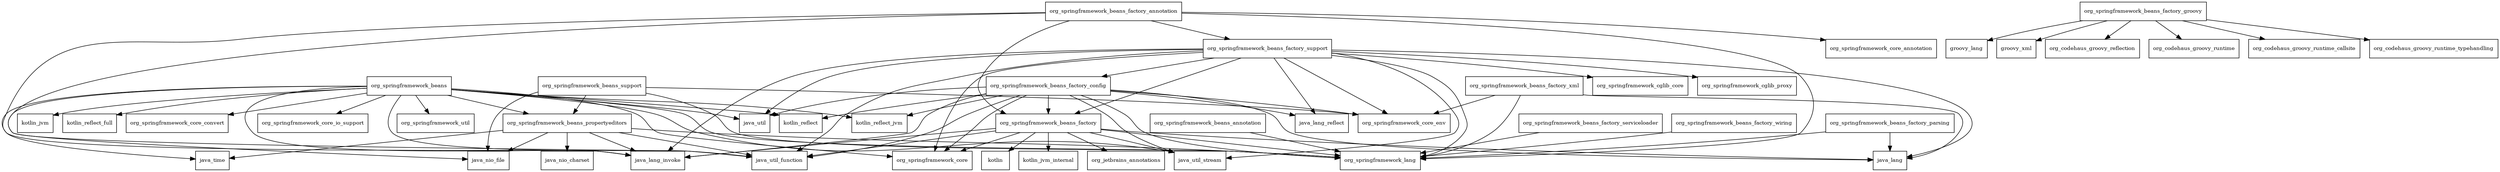 digraph spring_beans_5_1_0_RELEASE_package_dependencies {
  node [shape = box, fontsize=10.0];
  org_springframework_beans -> java_lang_invoke;
  org_springframework_beans -> java_nio_file;
  org_springframework_beans -> java_time;
  org_springframework_beans -> java_util;
  org_springframework_beans -> java_util_function;
  org_springframework_beans -> java_util_stream;
  org_springframework_beans -> kotlin_jvm;
  org_springframework_beans -> kotlin_reflect;
  org_springframework_beans -> kotlin_reflect_full;
  org_springframework_beans -> kotlin_reflect_jvm;
  org_springframework_beans -> org_springframework_beans_propertyeditors;
  org_springframework_beans -> org_springframework_core;
  org_springframework_beans -> org_springframework_core_convert;
  org_springframework_beans -> org_springframework_core_io_support;
  org_springframework_beans -> org_springframework_lang;
  org_springframework_beans -> org_springframework_util;
  org_springframework_beans_annotation -> org_springframework_lang;
  org_springframework_beans_factory -> java_lang;
  org_springframework_beans_factory -> java_lang_invoke;
  org_springframework_beans_factory -> java_util_function;
  org_springframework_beans_factory -> java_util_stream;
  org_springframework_beans_factory -> kotlin;
  org_springframework_beans_factory -> kotlin_jvm_internal;
  org_springframework_beans_factory -> org_jetbrains_annotations;
  org_springframework_beans_factory -> org_springframework_core;
  org_springframework_beans_factory -> org_springframework_lang;
  org_springframework_beans_factory_annotation -> java_lang_invoke;
  org_springframework_beans_factory_annotation -> java_util_function;
  org_springframework_beans_factory_annotation -> org_springframework_beans_factory;
  org_springframework_beans_factory_annotation -> org_springframework_beans_factory_support;
  org_springframework_beans_factory_annotation -> org_springframework_core_annotation;
  org_springframework_beans_factory_annotation -> org_springframework_lang;
  org_springframework_beans_factory_config -> java_lang;
  org_springframework_beans_factory_config -> java_lang_invoke;
  org_springframework_beans_factory_config -> java_lang_reflect;
  org_springframework_beans_factory_config -> java_util;
  org_springframework_beans_factory_config -> java_util_function;
  org_springframework_beans_factory_config -> java_util_stream;
  org_springframework_beans_factory_config -> kotlin_reflect;
  org_springframework_beans_factory_config -> kotlin_reflect_jvm;
  org_springframework_beans_factory_config -> org_springframework_beans_factory;
  org_springframework_beans_factory_config -> org_springframework_core;
  org_springframework_beans_factory_config -> org_springframework_core_env;
  org_springframework_beans_factory_config -> org_springframework_lang;
  org_springframework_beans_factory_groovy -> groovy_lang;
  org_springframework_beans_factory_groovy -> groovy_xml;
  org_springframework_beans_factory_groovy -> org_codehaus_groovy_reflection;
  org_springframework_beans_factory_groovy -> org_codehaus_groovy_runtime;
  org_springframework_beans_factory_groovy -> org_codehaus_groovy_runtime_callsite;
  org_springframework_beans_factory_groovy -> org_codehaus_groovy_runtime_typehandling;
  org_springframework_beans_factory_parsing -> java_lang;
  org_springframework_beans_factory_parsing -> org_springframework_lang;
  org_springframework_beans_factory_serviceloader -> org_springframework_lang;
  org_springframework_beans_factory_support -> java_lang;
  org_springframework_beans_factory_support -> java_lang_invoke;
  org_springframework_beans_factory_support -> java_lang_reflect;
  org_springframework_beans_factory_support -> java_util;
  org_springframework_beans_factory_support -> java_util_function;
  org_springframework_beans_factory_support -> java_util_stream;
  org_springframework_beans_factory_support -> org_springframework_beans_factory;
  org_springframework_beans_factory_support -> org_springframework_beans_factory_config;
  org_springframework_beans_factory_support -> org_springframework_cglib_core;
  org_springframework_beans_factory_support -> org_springframework_cglib_proxy;
  org_springframework_beans_factory_support -> org_springframework_core;
  org_springframework_beans_factory_support -> org_springframework_core_env;
  org_springframework_beans_factory_support -> org_springframework_lang;
  org_springframework_beans_factory_wiring -> org_springframework_lang;
  org_springframework_beans_factory_xml -> java_lang;
  org_springframework_beans_factory_xml -> org_springframework_core_env;
  org_springframework_beans_factory_xml -> org_springframework_lang;
  org_springframework_beans_propertyeditors -> java_lang_invoke;
  org_springframework_beans_propertyeditors -> java_nio_charset;
  org_springframework_beans_propertyeditors -> java_nio_file;
  org_springframework_beans_propertyeditors -> java_time;
  org_springframework_beans_propertyeditors -> java_util_function;
  org_springframework_beans_propertyeditors -> org_springframework_lang;
  org_springframework_beans_support -> java_nio_file;
  org_springframework_beans_support -> org_springframework_beans_propertyeditors;
  org_springframework_beans_support -> org_springframework_core_env;
  org_springframework_beans_support -> org_springframework_lang;
}
